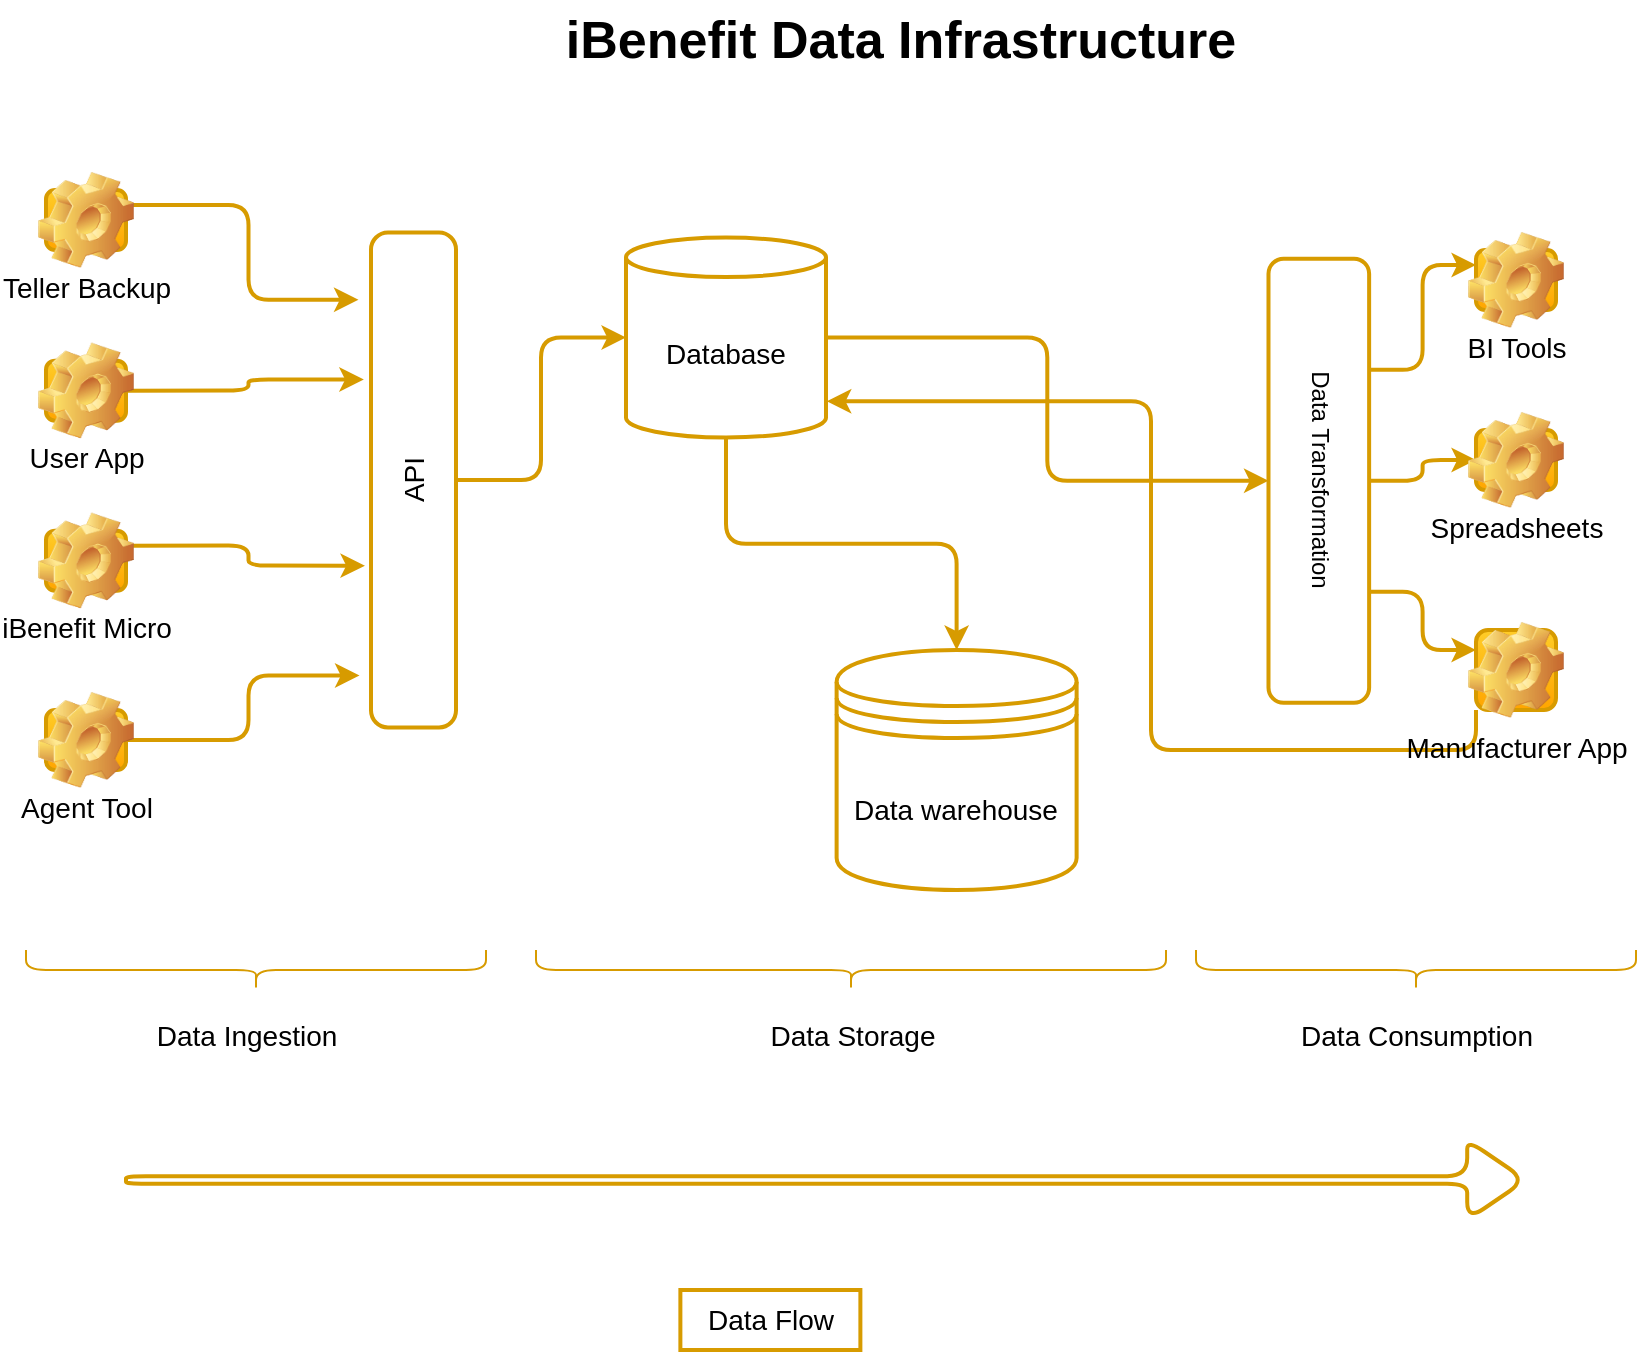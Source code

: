 <mxfile version="21.7.5" type="github">
  <diagram name="Page-1" id="yl21vXkyTCCFEKCny2P4">
    <mxGraphModel dx="2511" dy="1164" grid="1" gridSize="10" guides="1" tooltips="1" connect="1" arrows="1" fold="1" page="1" pageScale="1" pageWidth="1100" pageHeight="850" math="0" shadow="0">
      <root>
        <mxCell id="0" />
        <mxCell id="1" parent="0" />
        <mxCell id="gVlSr6f9WcLV7gRag2G1-42" style="edgeStyle=orthogonalEdgeStyle;rounded=1;orthogonalLoop=1;jettySize=auto;html=1;exitX=0.5;exitY=1;exitDx=0;exitDy=0;entryX=0;entryY=0.5;entryDx=0;entryDy=0;labelBackgroundColor=none;fontColor=default;fillColor=#ffcd28;strokeColor=#d79b00;labelBorderColor=none;gradientColor=#ffa500;shadow=0;strokeWidth=2;" parent="1" source="gVlSr6f9WcLV7gRag2G1-4" target="gVlSr6f9WcLV7gRag2G1-7" edge="1">
          <mxGeometry relative="1" as="geometry" />
        </mxCell>
        <mxCell id="gVlSr6f9WcLV7gRag2G1-4" value="&lt;font style=&quot;font-size: 14px;&quot;&gt;API&lt;/font&gt;" style="shape=label;whiteSpace=wrap;html=1;bottom=1;right=1;left=1;top=0;routingCenterX=-0.5;rotation=-90;rounded=1;labelBackgroundColor=none;fillColor=none;strokeColor=#d79b00;labelBorderColor=none;gradientColor=#ffa500;shadow=0;strokeWidth=2;arcSize=20;horizontal=1;" parent="1" vertex="1">
          <mxGeometry x="233" y="298.75" width="247.5" height="42.5" as="geometry" />
        </mxCell>
        <mxCell id="gVlSr6f9WcLV7gRag2G1-29" style="edgeStyle=orthogonalEdgeStyle;rounded=1;orthogonalLoop=1;jettySize=auto;html=1;exitX=0.75;exitY=0;exitDx=0;exitDy=0;entryX=0;entryY=0.25;entryDx=0;entryDy=0;labelBackgroundColor=none;fontColor=default;fillColor=#ffcd28;strokeColor=#d79b00;labelBorderColor=none;gradientColor=#ffa500;shadow=0;strokeWidth=2;" parent="1" source="gVlSr6f9WcLV7gRag2G1-9" target="gVlSr6f9WcLV7gRag2G1-28" edge="1">
          <mxGeometry relative="1" as="geometry" />
        </mxCell>
        <mxCell id="gVlSr6f9WcLV7gRag2G1-30" style="edgeStyle=orthogonalEdgeStyle;rounded=1;orthogonalLoop=1;jettySize=auto;html=1;exitX=0.5;exitY=0;exitDx=0;exitDy=0;entryX=0;entryY=0.5;entryDx=0;entryDy=0;labelBackgroundColor=none;fontColor=default;fillColor=#ffcd28;strokeColor=#d79b00;labelBorderColor=none;gradientColor=#ffa500;shadow=0;strokeWidth=2;" parent="1" source="gVlSr6f9WcLV7gRag2G1-9" target="gVlSr6f9WcLV7gRag2G1-27" edge="1">
          <mxGeometry relative="1" as="geometry" />
        </mxCell>
        <mxCell id="gVlSr6f9WcLV7gRag2G1-31" style="edgeStyle=orthogonalEdgeStyle;rounded=1;orthogonalLoop=1;jettySize=auto;html=1;exitX=0.25;exitY=0;exitDx=0;exitDy=0;entryX=0;entryY=0.25;entryDx=0;entryDy=0;labelBackgroundColor=none;fontColor=default;fillColor=#ffcd28;strokeColor=#d79b00;labelBorderColor=none;gradientColor=#ffa500;shadow=0;strokeWidth=2;" parent="1" source="gVlSr6f9WcLV7gRag2G1-9" target="gVlSr6f9WcLV7gRag2G1-26" edge="1">
          <mxGeometry relative="1" as="geometry" />
        </mxCell>
        <mxCell id="gVlSr6f9WcLV7gRag2G1-9" value="&lt;p style=&quot;line-height: 120%;&quot;&gt;Data Transformation&lt;/p&gt;" style="shape=label;whiteSpace=wrap;html=1;bottom=1;right=1;left=1;top=0;routingCenterX=-0.5;rotation=90;rounded=1;labelBackgroundColor=none;fillColor=none;strokeColor=#d79b00;labelBorderColor=none;gradientColor=#ffa500;shadow=0;strokeWidth=2;fontColor=default;textDirection=rtl;labelPosition=center;verticalLabelPosition=middle;align=center;verticalAlign=middle;horizontal=1;flipV=1;flipH=0;" parent="1" vertex="1">
          <mxGeometry x="698.39" y="295.24" width="222.03" height="50.32" as="geometry" />
        </mxCell>
        <mxCell id="gVlSr6f9WcLV7gRag2G1-37" style="edgeStyle=orthogonalEdgeStyle;rounded=1;orthogonalLoop=1;jettySize=auto;html=1;exitX=1;exitY=0.25;exitDx=0;exitDy=0;entryX=0.864;entryY=-0.147;entryDx=0;entryDy=0;entryPerimeter=0;labelBackgroundColor=none;fontColor=default;fillColor=#ffcd28;strokeColor=#d79b00;labelBorderColor=none;gradientColor=#ffa500;shadow=0;strokeWidth=2;" parent="1" source="gVlSr6f9WcLV7gRag2G1-10" target="gVlSr6f9WcLV7gRag2G1-4" edge="1">
          <mxGeometry relative="1" as="geometry" />
        </mxCell>
        <mxCell id="gVlSr6f9WcLV7gRag2G1-10" value="&lt;font style=&quot;font-size: 14px;&quot;&gt;Teller Backup&lt;/font&gt;" style="icon;html=1;image=img/clipart/Gear_128x128.png;labelBackgroundColor=none;fillColor=#ffcd28;strokeColor=#d79b00;labelBorderColor=none;gradientColor=#ffa500;shadow=0;strokeWidth=2;" parent="1" vertex="1">
          <mxGeometry x="173" y="175" width="40" height="30" as="geometry" />
        </mxCell>
        <mxCell id="gVlSr6f9WcLV7gRag2G1-38" style="edgeStyle=orthogonalEdgeStyle;rounded=1;orthogonalLoop=1;jettySize=auto;html=1;exitX=1;exitY=0.5;exitDx=0;exitDy=0;entryX=0.703;entryY=-0.084;entryDx=0;entryDy=0;entryPerimeter=0;labelBackgroundColor=none;fontColor=default;fillColor=#ffcd28;strokeColor=#d79b00;labelBorderColor=none;gradientColor=#ffa500;shadow=0;strokeWidth=2;" parent="1" source="gVlSr6f9WcLV7gRag2G1-11" target="gVlSr6f9WcLV7gRag2G1-4" edge="1">
          <mxGeometry relative="1" as="geometry" />
        </mxCell>
        <mxCell id="gVlSr6f9WcLV7gRag2G1-11" value="&lt;font style=&quot;font-size: 14px;&quot;&gt;User App&lt;/font&gt;" style="icon;html=1;image=img/clipart/Gear_128x128.png;labelBackgroundColor=none;fillColor=#ffcd28;strokeColor=#d79b00;labelBorderColor=none;gradientColor=#ffa500;shadow=0;strokeWidth=2;" parent="1" vertex="1">
          <mxGeometry x="173" y="260.32" width="40" height="30" as="geometry" />
        </mxCell>
        <mxCell id="gVlSr6f9WcLV7gRag2G1-39" style="edgeStyle=orthogonalEdgeStyle;rounded=1;orthogonalLoop=1;jettySize=auto;html=1;exitX=1;exitY=0.25;exitDx=0;exitDy=0;entryX=0.327;entryY=-0.071;entryDx=0;entryDy=0;entryPerimeter=0;labelBackgroundColor=none;fontColor=default;fillColor=#ffcd28;strokeColor=#d79b00;labelBorderColor=none;gradientColor=#ffa500;shadow=0;strokeWidth=2;" parent="1" source="gVlSr6f9WcLV7gRag2G1-12" target="gVlSr6f9WcLV7gRag2G1-4" edge="1">
          <mxGeometry relative="1" as="geometry" />
        </mxCell>
        <mxCell id="gVlSr6f9WcLV7gRag2G1-12" value="&lt;font style=&quot;font-size: 14px;&quot;&gt;iBenefit Micro&lt;/font&gt;" style="icon;html=1;image=img/clipart/Gear_128x128.png;labelBackgroundColor=none;fillColor=#ffcd28;strokeColor=#d79b00;labelBorderColor=none;gradientColor=#ffa500;shadow=0;strokeWidth=2;" parent="1" vertex="1">
          <mxGeometry x="173" y="345.32" width="40" height="30" as="geometry" />
        </mxCell>
        <mxCell id="gVlSr6f9WcLV7gRag2G1-40" style="edgeStyle=orthogonalEdgeStyle;rounded=1;orthogonalLoop=1;jettySize=auto;html=1;exitX=1;exitY=0.5;exitDx=0;exitDy=0;entryX=0.105;entryY=-0.135;entryDx=0;entryDy=0;entryPerimeter=0;labelBackgroundColor=none;fontColor=default;fillColor=#ffcd28;strokeColor=#d79b00;labelBorderColor=none;gradientColor=#ffa500;shadow=0;strokeWidth=2;" parent="1" source="gVlSr6f9WcLV7gRag2G1-13" target="gVlSr6f9WcLV7gRag2G1-4" edge="1">
          <mxGeometry relative="1" as="geometry" />
        </mxCell>
        <mxCell id="gVlSr6f9WcLV7gRag2G1-13" value="&lt;font style=&quot;font-size: 14px;&quot;&gt;Agent Tool&lt;/font&gt;" style="icon;html=1;image=img/clipart/Gear_128x128.png;labelBackgroundColor=none;fillColor=#ffcd28;strokeColor=#d79b00;labelBorderColor=none;gradientColor=#ffa500;shadow=0;strokeWidth=2;" parent="1" vertex="1">
          <mxGeometry x="173" y="435" width="40" height="30" as="geometry" />
        </mxCell>
        <mxCell id="gVlSr6f9WcLV7gRag2G1-24" style="edgeStyle=orthogonalEdgeStyle;rounded=1;orthogonalLoop=1;jettySize=auto;html=1;exitX=1;exitY=0.5;exitDx=0;exitDy=0;entryX=0.5;entryY=1;entryDx=0;entryDy=0;labelBackgroundColor=none;fontColor=default;fillColor=#ffcd28;strokeColor=#d79b00;labelBorderColor=none;gradientColor=#ffa500;shadow=0;strokeWidth=2;" parent="1" source="gVlSr6f9WcLV7gRag2G1-7" target="gVlSr6f9WcLV7gRag2G1-9" edge="1">
          <mxGeometry relative="1" as="geometry" />
        </mxCell>
        <mxCell id="gVlSr6f9WcLV7gRag2G1-36" style="edgeStyle=orthogonalEdgeStyle;rounded=1;orthogonalLoop=1;jettySize=auto;html=1;exitX=0.5;exitY=1;exitDx=0;exitDy=0;entryX=0.5;entryY=0;entryDx=0;entryDy=0;labelBackgroundColor=none;fontColor=default;fillColor=#ffcd28;strokeColor=#d79b00;labelBorderColor=none;gradientColor=#ffa500;shadow=0;strokeWidth=2;" parent="1" source="gVlSr6f9WcLV7gRag2G1-7" target="gVlSr6f9WcLV7gRag2G1-35" edge="1">
          <mxGeometry relative="1" as="geometry" />
        </mxCell>
        <mxCell id="gVlSr6f9WcLV7gRag2G1-7" value="&lt;font style=&quot;font-size: 14px;&quot;&gt;Database&lt;/font&gt;" style="shape=cylinder3;double=1;whiteSpace=wrap;html=1;aspect=fixed;rounded=1;labelBackgroundColor=none;arcSize=7;boundedLbl=1;backgroundOutline=1;size=9.9;fillColor=none;strokeColor=#d79b00;labelBorderColor=none;gradientColor=#ffa500;shadow=0;strokeWidth=2;" parent="1" vertex="1">
          <mxGeometry x="463" y="198.75" width="100" height="100" as="geometry" />
        </mxCell>
        <mxCell id="gVlSr6f9WcLV7gRag2G1-26" value="&lt;font style=&quot;font-size: 14px;&quot;&gt;BI Tools&lt;/font&gt;" style="icon;html=1;image=img/clipart/Gear_128x128.png;labelBackgroundColor=none;fillColor=#ffcd28;strokeColor=#d79b00;labelBorderColor=none;gradientColor=#ffa500;shadow=0;strokeWidth=2;" parent="1" vertex="1">
          <mxGeometry x="888" y="205" width="40" height="30" as="geometry" />
        </mxCell>
        <mxCell id="gVlSr6f9WcLV7gRag2G1-27" value="&lt;font style=&quot;font-size: 14px;&quot;&gt;Spreadsheets&lt;/font&gt;" style="icon;html=1;image=img/clipart/Gear_128x128.png;labelBackgroundColor=none;fillColor=#ffcd28;strokeColor=#d79b00;labelBorderColor=none;gradientColor=#ffa500;shadow=0;strokeWidth=2;" parent="1" vertex="1">
          <mxGeometry x="888" y="295" width="40" height="30" as="geometry" />
        </mxCell>
        <mxCell id="l9YklYpfFfb-orxTNrvh-19" style="edgeStyle=orthogonalEdgeStyle;rounded=1;orthogonalLoop=1;jettySize=auto;html=1;exitX=0;exitY=1;exitDx=0;exitDy=0;entryX=1.004;entryY=0.819;entryDx=0;entryDy=0;entryPerimeter=0;fillColor=#ffe6cc;strokeColor=#d79b00;strokeWidth=2;" edge="1" parent="1" source="gVlSr6f9WcLV7gRag2G1-28" target="gVlSr6f9WcLV7gRag2G1-7">
          <mxGeometry relative="1" as="geometry" />
        </mxCell>
        <mxCell id="gVlSr6f9WcLV7gRag2G1-28" value="&lt;font style=&quot;font-size: 14px;&quot;&gt;Manufacturer App&lt;/font&gt;" style="icon;html=1;image=img/clipart/Gear_128x128.png;labelBackgroundColor=none;fillColor=#ffcd28;strokeColor=#d79b00;labelBorderColor=none;gradientColor=#ffa500;shadow=0;strokeWidth=2;" parent="1" vertex="1">
          <mxGeometry x="888" y="395" width="40" height="40" as="geometry" />
        </mxCell>
        <mxCell id="gVlSr6f9WcLV7gRag2G1-35" value="&lt;font style=&quot;font-size: 14px;&quot;&gt;Data warehouse&lt;/font&gt;" style="shape=datastore;double=1;whiteSpace=wrap;html=1;aspect=fixed;rounded=1;labelBackgroundColor=none;arcSize=9;fillStyle=auto;boundedLbl=1;backgroundOutline=1;size=15;fillColor=none;strokeColor=#d79b00;labelBorderColor=none;gradientColor=#ffa500;shadow=0;strokeWidth=2;" parent="1" vertex="1">
          <mxGeometry x="568.31" y="405" width="120" height="120" as="geometry" />
        </mxCell>
        <mxCell id="gVlSr6f9WcLV7gRag2G1-41" value="" style="shape=singleArrow;whiteSpace=wrap;html=1;arrowWidth=0.095;arrowSize=0.042;rounded=1;labelBackgroundColor=none;fillColor=none;strokeColor=#d79b00;labelBorderColor=none;gradientColor=#ffa500;shadow=0;strokeWidth=2;" parent="1" vertex="1">
          <mxGeometry x="213" y="650" width="700" height="40" as="geometry" />
        </mxCell>
        <mxCell id="l9YklYpfFfb-orxTNrvh-5" value="&lt;font style=&quot;font-size: 14px;&quot;&gt;Data Flow&lt;/font&gt;" style="text;html=1;align=center;verticalAlign=middle;resizable=0;points=[];autosize=1;fillColor=none;strokeColor=#d79b00;labelBorderColor=none;gradientColor=#ffa500;shadow=0;strokeWidth=2;" vertex="1" parent="1">
          <mxGeometry x="490.19" y="725" width="90" height="30" as="geometry" />
        </mxCell>
        <mxCell id="l9YklYpfFfb-orxTNrvh-20" style="edgeStyle=orthogonalEdgeStyle;rounded=0;orthogonalLoop=1;jettySize=auto;html=1;exitX=0.5;exitY=1;exitDx=0;exitDy=0;" edge="1" parent="1" source="gVlSr6f9WcLV7gRag2G1-10" target="gVlSr6f9WcLV7gRag2G1-10">
          <mxGeometry relative="1" as="geometry" />
        </mxCell>
        <mxCell id="l9YklYpfFfb-orxTNrvh-22" value="" style="shape=curlyBracket;whiteSpace=wrap;html=1;rounded=1;flipH=1;labelPosition=right;verticalLabelPosition=middle;align=left;verticalAlign=middle;rotation=90;fillColor=#ffe6cc;strokeColor=#d79b00;gradientColor=none;" vertex="1" parent="1">
          <mxGeometry x="268" y="450" width="20" height="230" as="geometry" />
        </mxCell>
        <mxCell id="l9YklYpfFfb-orxTNrvh-23" value="&lt;font style=&quot;font-size: 14px;&quot;&gt;Data Ingestion&lt;/font&gt;" style="text;html=1;align=center;verticalAlign=middle;resizable=0;points=[];autosize=1;strokeColor=none;fillColor=none;" vertex="1" parent="1">
          <mxGeometry x="218" y="583" width="110" height="30" as="geometry" />
        </mxCell>
        <mxCell id="l9YklYpfFfb-orxTNrvh-24" value="" style="shape=curlyBracket;whiteSpace=wrap;html=1;rounded=1;flipH=1;labelPosition=right;verticalLabelPosition=middle;align=left;verticalAlign=middle;rotation=90;fillColor=#ffe6cc;strokeColor=#d79b00;gradientColor=none;" vertex="1" parent="1">
          <mxGeometry x="565.5" y="407.5" width="20" height="315" as="geometry" />
        </mxCell>
        <mxCell id="l9YklYpfFfb-orxTNrvh-25" value="&lt;font style=&quot;font-size: 14px;&quot;&gt;Data Storage&lt;/font&gt;" style="text;html=1;align=center;verticalAlign=middle;resizable=0;points=[];autosize=1;strokeColor=none;fillColor=none;" vertex="1" parent="1">
          <mxGeometry x="520.5" y="583" width="110" height="30" as="geometry" />
        </mxCell>
        <mxCell id="l9YklYpfFfb-orxTNrvh-28" value="&lt;font style=&quot;font-size: 14px;&quot;&gt;Data Consumption&lt;/font&gt;" style="text;html=1;align=center;verticalAlign=middle;resizable=0;points=[];autosize=1;strokeColor=none;fillColor=none;" vertex="1" parent="1">
          <mxGeometry x="788" y="583" width="140" height="30" as="geometry" />
        </mxCell>
        <mxCell id="l9YklYpfFfb-orxTNrvh-29" value="" style="shape=curlyBracket;whiteSpace=wrap;html=1;rounded=1;flipH=1;labelPosition=right;verticalLabelPosition=middle;align=left;verticalAlign=middle;rotation=90;fillColor=#ffe6cc;strokeColor=#d79b00;gradientColor=none;" vertex="1" parent="1">
          <mxGeometry x="848" y="455" width="20" height="220" as="geometry" />
        </mxCell>
        <mxCell id="l9YklYpfFfb-orxTNrvh-30" value="&lt;font style=&quot;font-size: 26px;&quot;&gt;iBenefit Data Infrastructure&lt;/font&gt;" style="text;strokeColor=none;fillColor=none;html=1;fontSize=24;fontStyle=1;verticalAlign=middle;align=center;" vertex="1" parent="1">
          <mxGeometry x="550" y="80" width="100" height="40" as="geometry" />
        </mxCell>
      </root>
    </mxGraphModel>
  </diagram>
</mxfile>
